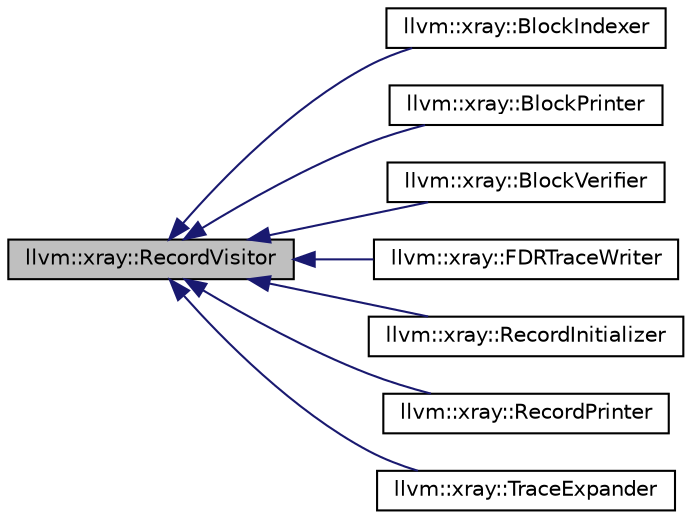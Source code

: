 digraph "llvm::xray::RecordVisitor"
{
 // LATEX_PDF_SIZE
  bgcolor="transparent";
  edge [fontname="Helvetica",fontsize="10",labelfontname="Helvetica",labelfontsize="10"];
  node [fontname="Helvetica",fontsize="10",shape="box"];
  rankdir="LR";
  Node1 [label="llvm::xray::RecordVisitor",height=0.2,width=0.4,color="black", fillcolor="grey75", style="filled", fontcolor="black",tooltip=" "];
  Node1 -> Node2 [dir="back",color="midnightblue",fontsize="10",style="solid",fontname="Helvetica"];
  Node2 [label="llvm::xray::BlockIndexer",height=0.2,width=0.4,color="black",URL="$classllvm_1_1xray_1_1BlockIndexer.html",tooltip=" "];
  Node1 -> Node3 [dir="back",color="midnightblue",fontsize="10",style="solid",fontname="Helvetica"];
  Node3 [label="llvm::xray::BlockPrinter",height=0.2,width=0.4,color="black",URL="$classllvm_1_1xray_1_1BlockPrinter.html",tooltip=" "];
  Node1 -> Node4 [dir="back",color="midnightblue",fontsize="10",style="solid",fontname="Helvetica"];
  Node4 [label="llvm::xray::BlockVerifier",height=0.2,width=0.4,color="black",URL="$classllvm_1_1xray_1_1BlockVerifier.html",tooltip=" "];
  Node1 -> Node5 [dir="back",color="midnightblue",fontsize="10",style="solid",fontname="Helvetica"];
  Node5 [label="llvm::xray::FDRTraceWriter",height=0.2,width=0.4,color="black",URL="$classllvm_1_1xray_1_1FDRTraceWriter.html",tooltip="The FDRTraceWriter allows us to hand-craft an XRay Flight Data Recorder (FDR) mode log file."];
  Node1 -> Node6 [dir="back",color="midnightblue",fontsize="10",style="solid",fontname="Helvetica"];
  Node6 [label="llvm::xray::RecordInitializer",height=0.2,width=0.4,color="black",URL="$classllvm_1_1xray_1_1RecordInitializer.html",tooltip=" "];
  Node1 -> Node7 [dir="back",color="midnightblue",fontsize="10",style="solid",fontname="Helvetica"];
  Node7 [label="llvm::xray::RecordPrinter",height=0.2,width=0.4,color="black",URL="$classllvm_1_1xray_1_1RecordPrinter.html",tooltip=" "];
  Node1 -> Node8 [dir="back",color="midnightblue",fontsize="10",style="solid",fontname="Helvetica"];
  Node8 [label="llvm::xray::TraceExpander",height=0.2,width=0.4,color="black",URL="$classllvm_1_1xray_1_1TraceExpander.html",tooltip=" "];
}
